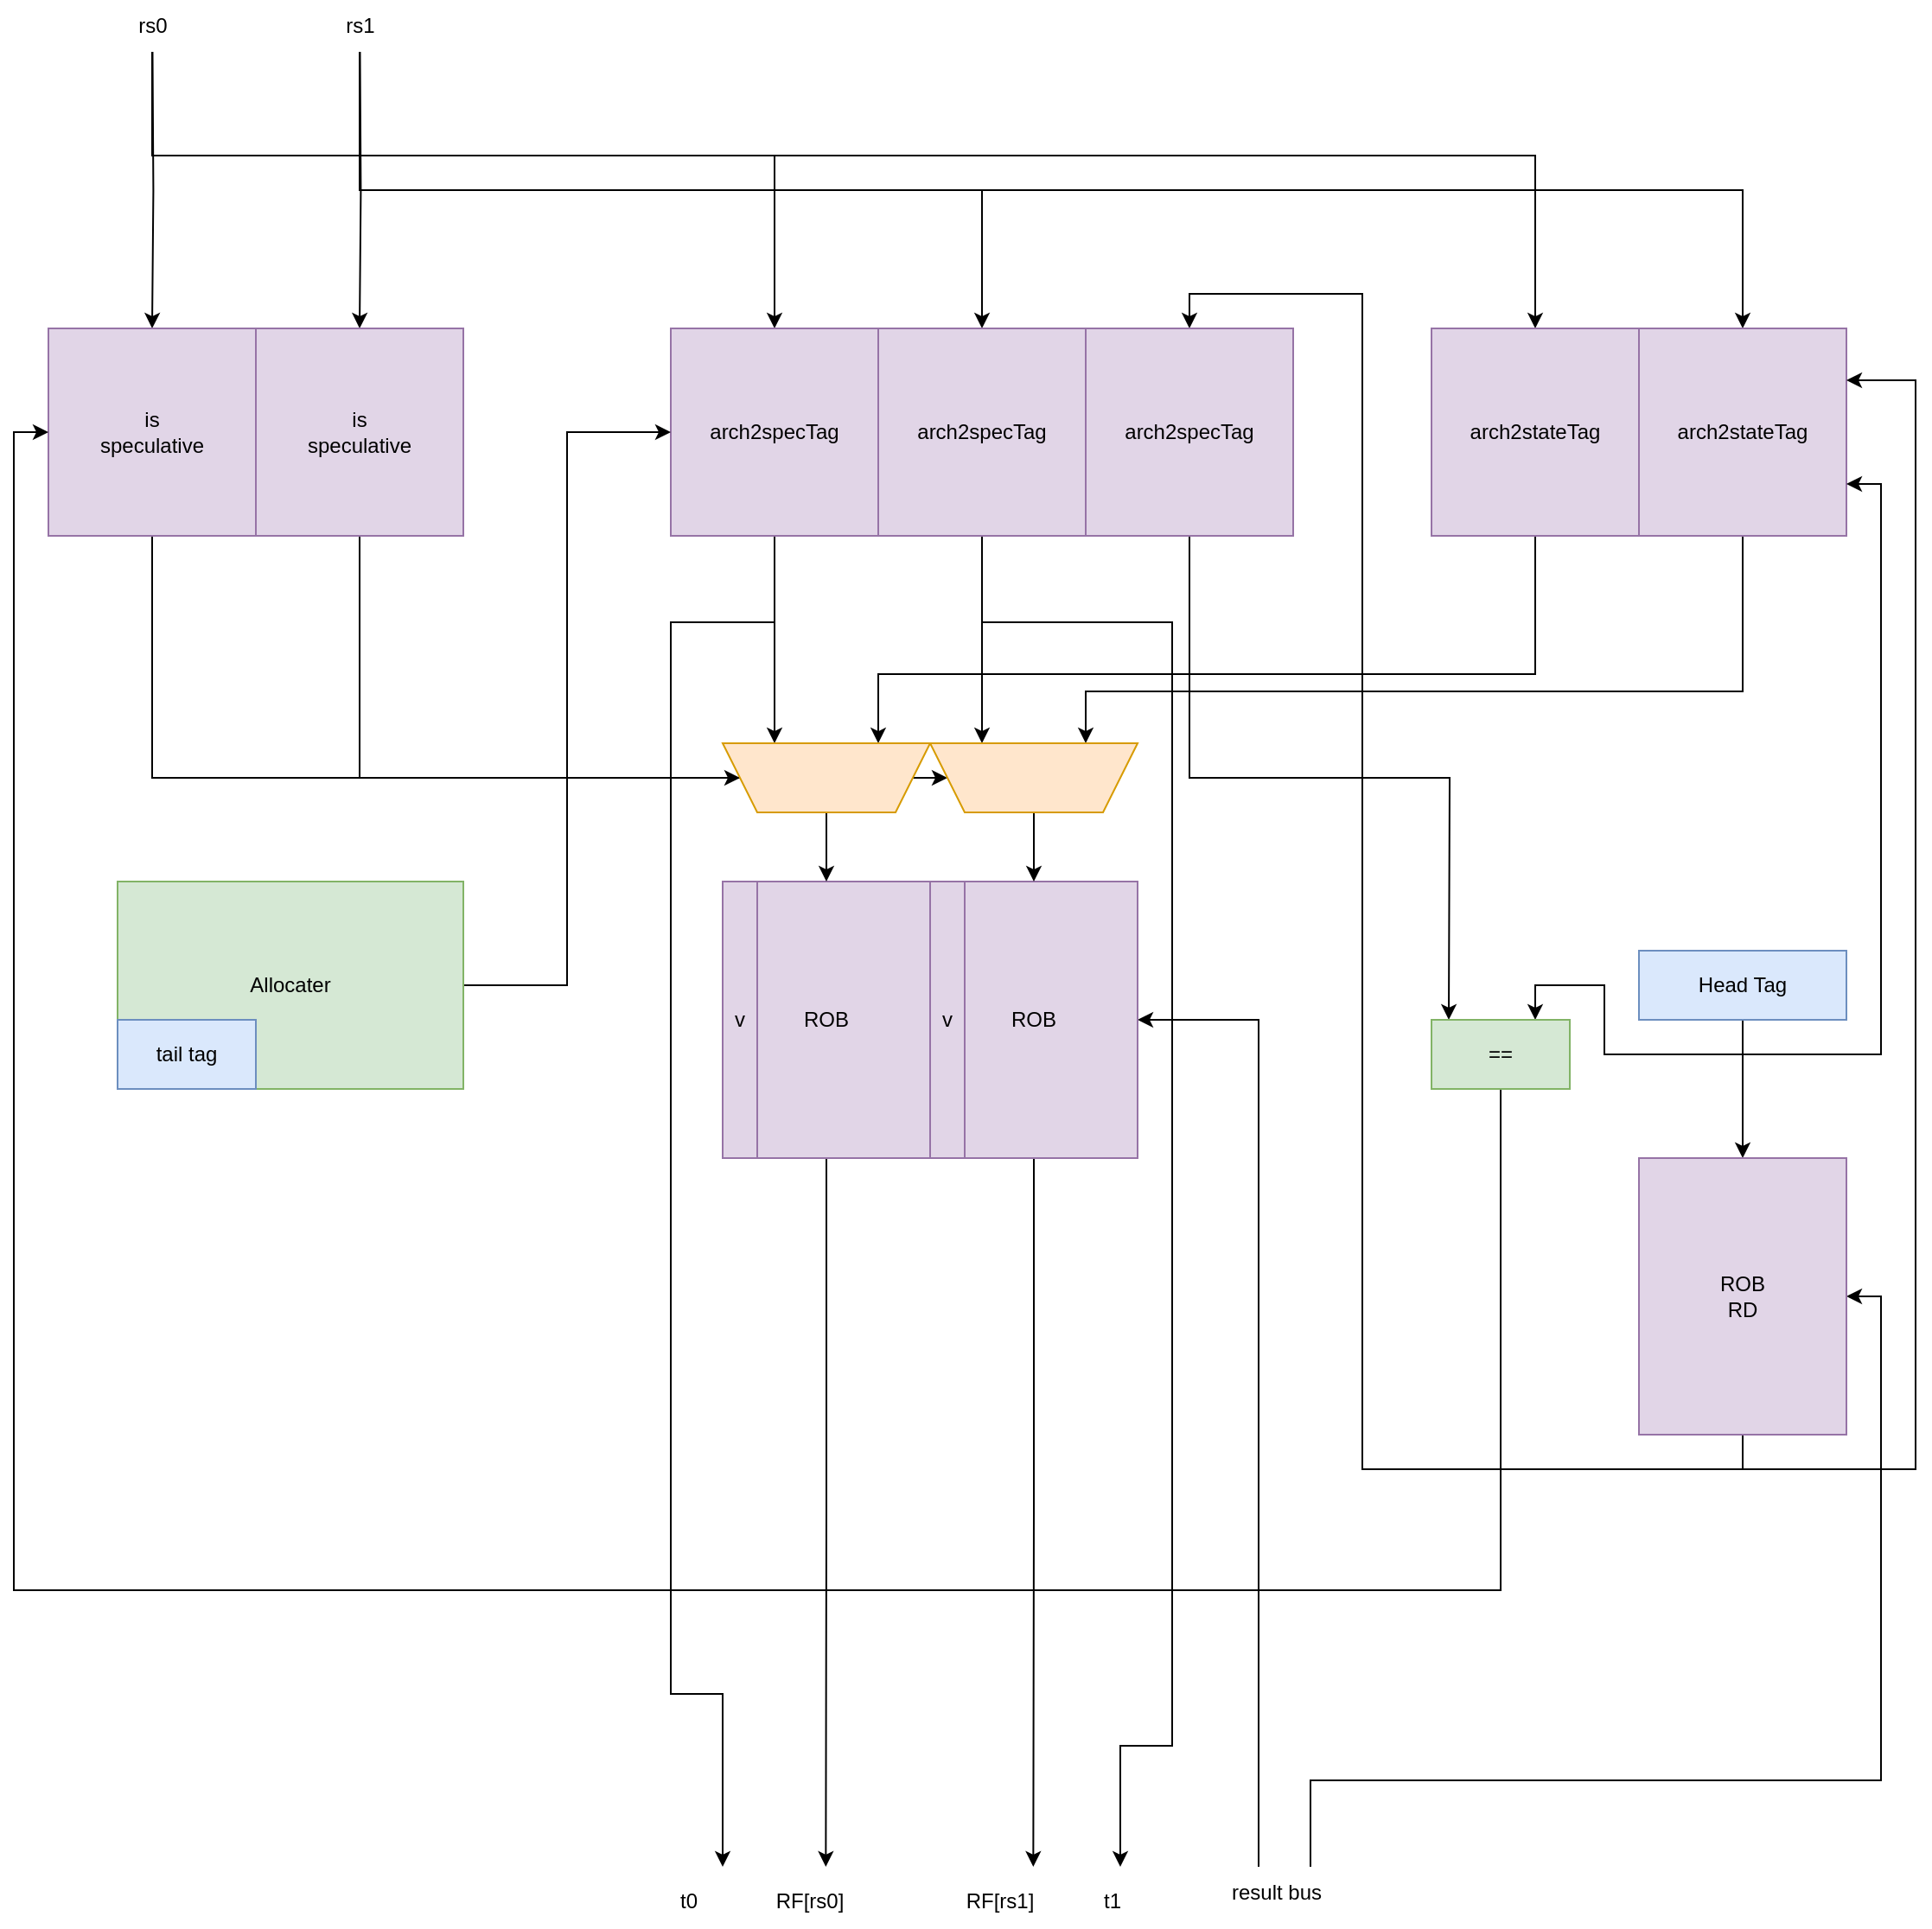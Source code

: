 <mxfile version="20.7.4" type="device"><diagram id="__g0TfonTzCmBBWyso2h" name="Page-1"><mxGraphModel dx="2064" dy="1391" grid="1" gridSize="10" guides="1" tooltips="1" connect="1" arrows="1" fold="1" page="1" pageScale="1" pageWidth="850" pageHeight="1100" math="0" shadow="0"><root><mxCell id="0"/><mxCell id="1" parent="0"/><mxCell id="tqnIGq4WiTAeDfq6kXuu-5" style="edgeStyle=orthogonalEdgeStyle;rounded=0;orthogonalLoop=1;jettySize=auto;html=1;exitX=0.5;exitY=0;exitDx=0;exitDy=0;entryX=0.5;entryY=0;entryDx=0;entryDy=0;" edge="1" parent="1" target="tqnIGq4WiTAeDfq6kXuu-1"><mxGeometry relative="1" as="geometry"><mxPoint x="340.238" y="320" as="sourcePoint"/></mxGeometry></mxCell><mxCell id="tqnIGq4WiTAeDfq6kXuu-25" style="edgeStyle=orthogonalEdgeStyle;rounded=0;orthogonalLoop=1;jettySize=auto;html=1;exitX=0.5;exitY=1;exitDx=0;exitDy=0;entryX=1;entryY=0.5;entryDx=0;entryDy=0;" edge="1" parent="1" source="tqnIGq4WiTAeDfq6kXuu-1" target="tqnIGq4WiTAeDfq6kXuu-21"><mxGeometry relative="1" as="geometry"><Array as="points"><mxPoint x="340" y="740"/></Array></mxGeometry></mxCell><mxCell id="tqnIGq4WiTAeDfq6kXuu-1" value="is&lt;br&gt;speculative" style="rounded=0;whiteSpace=wrap;html=1;fillColor=#e1d5e7;strokeColor=#9673a6;" vertex="1" parent="1"><mxGeometry x="280" y="480" width="120" height="120" as="geometry"/></mxCell><mxCell id="tqnIGq4WiTAeDfq6kXuu-13" style="edgeStyle=orthogonalEdgeStyle;rounded=0;orthogonalLoop=1;jettySize=auto;html=1;entryX=0.5;entryY=0;entryDx=0;entryDy=0;" edge="1" parent="1" source="tqnIGq4WiTAeDfq6kXuu-11" target="tqnIGq4WiTAeDfq6kXuu-2"><mxGeometry relative="1" as="geometry"><Array as="points"><mxPoint x="220" y="380"/><mxPoint x="580" y="380"/></Array></mxGeometry></mxCell><mxCell id="tqnIGq4WiTAeDfq6kXuu-26" style="edgeStyle=orthogonalEdgeStyle;rounded=0;orthogonalLoop=1;jettySize=auto;html=1;exitX=0.5;exitY=1;exitDx=0;exitDy=0;entryX=0.75;entryY=1;entryDx=0;entryDy=0;" edge="1" parent="1" source="tqnIGq4WiTAeDfq6kXuu-2" target="tqnIGq4WiTAeDfq6kXuu-20"><mxGeometry relative="1" as="geometry"/></mxCell><mxCell id="tqnIGq4WiTAeDfq6kXuu-53" style="edgeStyle=orthogonalEdgeStyle;rounded=0;orthogonalLoop=1;jettySize=auto;html=1;exitX=0.5;exitY=1;exitDx=0;exitDy=0;" edge="1" parent="1" source="tqnIGq4WiTAeDfq6kXuu-2"><mxGeometry relative="1" as="geometry"><mxPoint x="550.0" y="1370" as="targetPoint"/><Array as="points"><mxPoint x="580" y="650"/><mxPoint x="520" y="650"/><mxPoint x="520" y="1270"/><mxPoint x="550" y="1270"/></Array></mxGeometry></mxCell><mxCell id="tqnIGq4WiTAeDfq6kXuu-2" value="arch2specTag" style="rounded=0;whiteSpace=wrap;html=1;fillColor=#e1d5e7;strokeColor=#9673a6;" vertex="1" parent="1"><mxGeometry x="520" y="480" width="120" height="120" as="geometry"/></mxCell><mxCell id="tqnIGq4WiTAeDfq6kXuu-15" style="edgeStyle=orthogonalEdgeStyle;rounded=0;orthogonalLoop=1;jettySize=auto;html=1;entryX=0.5;entryY=0;entryDx=0;entryDy=0;" edge="1" parent="1" source="tqnIGq4WiTAeDfq6kXuu-11" target="tqnIGq4WiTAeDfq6kXuu-3"><mxGeometry relative="1" as="geometry"><Array as="points"><mxPoint x="220" y="380"/><mxPoint x="1020" y="380"/></Array></mxGeometry></mxCell><mxCell id="tqnIGq4WiTAeDfq6kXuu-27" style="edgeStyle=orthogonalEdgeStyle;rounded=0;orthogonalLoop=1;jettySize=auto;html=1;exitX=0.5;exitY=1;exitDx=0;exitDy=0;entryX=0.25;entryY=1;entryDx=0;entryDy=0;" edge="1" parent="1" source="tqnIGq4WiTAeDfq6kXuu-3" target="tqnIGq4WiTAeDfq6kXuu-20"><mxGeometry relative="1" as="geometry"><Array as="points"><mxPoint x="1020" y="680"/><mxPoint x="640" y="680"/></Array></mxGeometry></mxCell><mxCell id="tqnIGq4WiTAeDfq6kXuu-3" value="arch2stateTag" style="rounded=0;whiteSpace=wrap;html=1;fillColor=#e1d5e7;strokeColor=#9673a6;" vertex="1" parent="1"><mxGeometry x="960" y="480" width="120" height="120" as="geometry"/></mxCell><mxCell id="tqnIGq4WiTAeDfq6kXuu-14" style="edgeStyle=orthogonalEdgeStyle;rounded=0;orthogonalLoop=1;jettySize=auto;html=1;exitX=0.5;exitY=1;exitDx=0;exitDy=0;entryX=0.5;entryY=0;entryDx=0;entryDy=0;exitPerimeter=0;" edge="1" parent="1" source="tqnIGq4WiTAeDfq6kXuu-12" target="tqnIGq4WiTAeDfq6kXuu-6"><mxGeometry relative="1" as="geometry"/></mxCell><mxCell id="tqnIGq4WiTAeDfq6kXuu-28" style="edgeStyle=orthogonalEdgeStyle;rounded=0;orthogonalLoop=1;jettySize=auto;html=1;exitX=0.5;exitY=1;exitDx=0;exitDy=0;entryX=0.75;entryY=1;entryDx=0;entryDy=0;" edge="1" parent="1" source="tqnIGq4WiTAeDfq6kXuu-6" target="tqnIGq4WiTAeDfq6kXuu-21"><mxGeometry relative="1" as="geometry"/></mxCell><mxCell id="tqnIGq4WiTAeDfq6kXuu-58" style="edgeStyle=orthogonalEdgeStyle;rounded=0;orthogonalLoop=1;jettySize=auto;html=1;exitX=0.5;exitY=1;exitDx=0;exitDy=0;" edge="1" parent="1" source="tqnIGq4WiTAeDfq6kXuu-6"><mxGeometry relative="1" as="geometry"><mxPoint x="780" y="1370" as="targetPoint"/><Array as="points"><mxPoint x="700" y="650"/><mxPoint x="810" y="650"/><mxPoint x="810" y="1300"/><mxPoint x="780" y="1300"/></Array></mxGeometry></mxCell><mxCell id="tqnIGq4WiTAeDfq6kXuu-6" value="arch2specTag" style="rounded=0;whiteSpace=wrap;html=1;fillColor=#e1d5e7;strokeColor=#9673a6;" vertex="1" parent="1"><mxGeometry x="640" y="480" width="120" height="120" as="geometry"/></mxCell><mxCell id="tqnIGq4WiTAeDfq6kXuu-16" style="edgeStyle=orthogonalEdgeStyle;rounded=0;orthogonalLoop=1;jettySize=auto;html=1;entryX=0.5;entryY=0;entryDx=0;entryDy=0;" edge="1" parent="1" source="tqnIGq4WiTAeDfq6kXuu-12" target="tqnIGq4WiTAeDfq6kXuu-7"><mxGeometry relative="1" as="geometry"><Array as="points"><mxPoint x="340" y="400"/><mxPoint x="1140" y="400"/></Array></mxGeometry></mxCell><mxCell id="tqnIGq4WiTAeDfq6kXuu-29" style="edgeStyle=orthogonalEdgeStyle;rounded=0;orthogonalLoop=1;jettySize=auto;html=1;exitX=0.5;exitY=1;exitDx=0;exitDy=0;entryX=0.25;entryY=1;entryDx=0;entryDy=0;" edge="1" parent="1" source="tqnIGq4WiTAeDfq6kXuu-7" target="tqnIGq4WiTAeDfq6kXuu-21"><mxGeometry relative="1" as="geometry"><Array as="points"><mxPoint x="1140" y="690"/><mxPoint x="760" y="690"/></Array></mxGeometry></mxCell><mxCell id="tqnIGq4WiTAeDfq6kXuu-7" value="arch2stateTag" style="rounded=0;whiteSpace=wrap;html=1;fillColor=#e1d5e7;strokeColor=#9673a6;" vertex="1" parent="1"><mxGeometry x="1080" y="480" width="120" height="120" as="geometry"/></mxCell><mxCell id="tqnIGq4WiTAeDfq6kXuu-10" style="edgeStyle=orthogonalEdgeStyle;rounded=0;orthogonalLoop=1;jettySize=auto;html=1;exitX=0.5;exitY=0;exitDx=0;exitDy=0;entryX=0.5;entryY=0;entryDx=0;entryDy=0;" edge="1" parent="1" target="tqnIGq4WiTAeDfq6kXuu-8"><mxGeometry relative="1" as="geometry"><mxPoint x="220.238" y="320" as="sourcePoint"/></mxGeometry></mxCell><mxCell id="tqnIGq4WiTAeDfq6kXuu-24" style="edgeStyle=orthogonalEdgeStyle;rounded=0;orthogonalLoop=1;jettySize=auto;html=1;exitX=0.5;exitY=1;exitDx=0;exitDy=0;entryX=1;entryY=0.5;entryDx=0;entryDy=0;" edge="1" parent="1" source="tqnIGq4WiTAeDfq6kXuu-8" target="tqnIGq4WiTAeDfq6kXuu-20"><mxGeometry relative="1" as="geometry"><Array as="points"><mxPoint x="220" y="740"/></Array></mxGeometry></mxCell><mxCell id="tqnIGq4WiTAeDfq6kXuu-8" value="is&lt;br&gt;speculative" style="rounded=0;whiteSpace=wrap;html=1;fillColor=#e1d5e7;strokeColor=#9673a6;" vertex="1" parent="1"><mxGeometry x="160" y="480" width="120" height="120" as="geometry"/></mxCell><mxCell id="tqnIGq4WiTAeDfq6kXuu-11" value="rs0" style="text;html=1;align=center;verticalAlign=middle;resizable=0;points=[];autosize=1;strokeColor=none;fillColor=none;" vertex="1" parent="1"><mxGeometry x="200" y="290" width="40" height="30" as="geometry"/></mxCell><mxCell id="tqnIGq4WiTAeDfq6kXuu-12" value="rs1" style="text;html=1;align=center;verticalAlign=middle;resizable=0;points=[];autosize=1;strokeColor=none;fillColor=none;" vertex="1" parent="1"><mxGeometry x="320" y="290" width="40" height="30" as="geometry"/></mxCell><mxCell id="tqnIGq4WiTAeDfq6kXuu-43" style="edgeStyle=orthogonalEdgeStyle;rounded=0;orthogonalLoop=1;jettySize=auto;html=1;exitX=0.5;exitY=1;exitDx=0;exitDy=0;" edge="1" parent="1" source="tqnIGq4WiTAeDfq6kXuu-17"><mxGeometry relative="1" as="geometry"><mxPoint x="609.667" y="1370" as="targetPoint"/></mxGeometry></mxCell><mxCell id="tqnIGq4WiTAeDfq6kXuu-17" value="ROB" style="rounded=0;whiteSpace=wrap;html=1;fillColor=#e1d5e7;strokeColor=#9673a6;" vertex="1" parent="1"><mxGeometry x="550" y="800" width="120" height="160" as="geometry"/></mxCell><mxCell id="tqnIGq4WiTAeDfq6kXuu-44" style="edgeStyle=orthogonalEdgeStyle;rounded=0;orthogonalLoop=1;jettySize=auto;html=1;exitX=0.5;exitY=1;exitDx=0;exitDy=0;" edge="1" parent="1" source="tqnIGq4WiTAeDfq6kXuu-18"><mxGeometry relative="1" as="geometry"><mxPoint x="729.667" y="1370" as="targetPoint"/></mxGeometry></mxCell><mxCell id="tqnIGq4WiTAeDfq6kXuu-45" style="edgeStyle=orthogonalEdgeStyle;rounded=0;orthogonalLoop=1;jettySize=auto;html=1;exitX=1;exitY=0.5;exitDx=0;exitDy=0;entryX=1;entryY=0.5;entryDx=0;entryDy=0;" edge="1" parent="1" target="tqnIGq4WiTAeDfq6kXuu-18"><mxGeometry relative="1" as="geometry"><mxPoint x="860" y="1370" as="sourcePoint"/><Array as="points"><mxPoint x="860" y="880"/></Array></mxGeometry></mxCell><mxCell id="tqnIGq4WiTAeDfq6kXuu-18" value="ROB" style="rounded=0;whiteSpace=wrap;html=1;fillColor=#e1d5e7;strokeColor=#9673a6;" vertex="1" parent="1"><mxGeometry x="670" y="800" width="120" height="160" as="geometry"/></mxCell><mxCell id="tqnIGq4WiTAeDfq6kXuu-22" style="edgeStyle=orthogonalEdgeStyle;rounded=0;orthogonalLoop=1;jettySize=auto;html=1;exitX=0.5;exitY=0;exitDx=0;exitDy=0;entryX=0.5;entryY=0;entryDx=0;entryDy=0;" edge="1" parent="1" source="tqnIGq4WiTAeDfq6kXuu-20" target="tqnIGq4WiTAeDfq6kXuu-17"><mxGeometry relative="1" as="geometry"/></mxCell><mxCell id="tqnIGq4WiTAeDfq6kXuu-20" value="" style="shape=trapezoid;perimeter=trapezoidPerimeter;whiteSpace=wrap;html=1;fixedSize=1;direction=west;fillColor=#ffe6cc;strokeColor=#d79b00;" vertex="1" parent="1"><mxGeometry x="550" y="720" width="120" height="40" as="geometry"/></mxCell><mxCell id="tqnIGq4WiTAeDfq6kXuu-23" style="edgeStyle=orthogonalEdgeStyle;rounded=0;orthogonalLoop=1;jettySize=auto;html=1;exitX=0.5;exitY=0;exitDx=0;exitDy=0;entryX=0.5;entryY=0;entryDx=0;entryDy=0;" edge="1" parent="1" source="tqnIGq4WiTAeDfq6kXuu-21" target="tqnIGq4WiTAeDfq6kXuu-18"><mxGeometry relative="1" as="geometry"/></mxCell><mxCell id="tqnIGq4WiTAeDfq6kXuu-21" value="" style="shape=trapezoid;perimeter=trapezoidPerimeter;whiteSpace=wrap;html=1;fixedSize=1;direction=west;fillColor=#ffe6cc;strokeColor=#d79b00;" vertex="1" parent="1"><mxGeometry x="670" y="720" width="120" height="40" as="geometry"/></mxCell><mxCell id="tqnIGq4WiTAeDfq6kXuu-32" style="edgeStyle=orthogonalEdgeStyle;rounded=0;orthogonalLoop=1;jettySize=auto;html=1;exitX=0.5;exitY=1;exitDx=0;exitDy=0;entryX=0.5;entryY=0;entryDx=0;entryDy=0;" edge="1" parent="1" source="tqnIGq4WiTAeDfq6kXuu-30" target="tqnIGq4WiTAeDfq6kXuu-31"><mxGeometry relative="1" as="geometry"/></mxCell><mxCell id="tqnIGq4WiTAeDfq6kXuu-34" style="edgeStyle=orthogonalEdgeStyle;rounded=0;orthogonalLoop=1;jettySize=auto;html=1;exitX=0.5;exitY=1;exitDx=0;exitDy=0;entryX=1;entryY=0.75;entryDx=0;entryDy=0;" edge="1" parent="1" source="tqnIGq4WiTAeDfq6kXuu-30" target="tqnIGq4WiTAeDfq6kXuu-7"><mxGeometry relative="1" as="geometry"><Array as="points"><mxPoint x="1140" y="900"/><mxPoint x="1220" y="900"/><mxPoint x="1220" y="570"/></Array></mxGeometry></mxCell><mxCell id="tqnIGq4WiTAeDfq6kXuu-39" style="edgeStyle=orthogonalEdgeStyle;rounded=0;orthogonalLoop=1;jettySize=auto;html=1;exitX=0.5;exitY=1;exitDx=0;exitDy=0;entryX=0.75;entryY=0;entryDx=0;entryDy=0;" edge="1" parent="1" source="tqnIGq4WiTAeDfq6kXuu-30" target="tqnIGq4WiTAeDfq6kXuu-38"><mxGeometry relative="1" as="geometry"/></mxCell><mxCell id="tqnIGq4WiTAeDfq6kXuu-30" value="Head Tag" style="rounded=0;whiteSpace=wrap;html=1;fillColor=#dae8fc;strokeColor=#6c8ebf;" vertex="1" parent="1"><mxGeometry x="1080" y="840" width="120" height="40" as="geometry"/></mxCell><mxCell id="tqnIGq4WiTAeDfq6kXuu-33" style="edgeStyle=orthogonalEdgeStyle;rounded=0;orthogonalLoop=1;jettySize=auto;html=1;exitX=0.5;exitY=1;exitDx=0;exitDy=0;entryX=1;entryY=0.25;entryDx=0;entryDy=0;" edge="1" parent="1" source="tqnIGq4WiTAeDfq6kXuu-31" target="tqnIGq4WiTAeDfq6kXuu-7"><mxGeometry relative="1" as="geometry"><Array as="points"><mxPoint x="1140" y="1140"/><mxPoint x="1240" y="1140"/><mxPoint x="1240" y="510"/></Array></mxGeometry></mxCell><mxCell id="tqnIGq4WiTAeDfq6kXuu-36" style="edgeStyle=orthogonalEdgeStyle;rounded=0;orthogonalLoop=1;jettySize=auto;html=1;exitX=0.5;exitY=1;exitDx=0;exitDy=0;entryX=0.5;entryY=0;entryDx=0;entryDy=0;" edge="1" parent="1" source="tqnIGq4WiTAeDfq6kXuu-31" target="tqnIGq4WiTAeDfq6kXuu-35"><mxGeometry relative="1" as="geometry"><Array as="points"><mxPoint x="1140" y="1140"/><mxPoint x="920" y="1140"/><mxPoint x="920" y="460"/><mxPoint x="820" y="460"/></Array></mxGeometry></mxCell><mxCell id="tqnIGq4WiTAeDfq6kXuu-46" style="edgeStyle=orthogonalEdgeStyle;rounded=0;orthogonalLoop=1;jettySize=auto;html=1;exitX=1;exitY=0.5;exitDx=0;exitDy=0;entryX=1;entryY=0.5;entryDx=0;entryDy=0;" edge="1" parent="1" target="tqnIGq4WiTAeDfq6kXuu-31"><mxGeometry relative="1" as="geometry"><mxPoint x="890" y="1370" as="sourcePoint"/><Array as="points"><mxPoint x="890" y="1320"/><mxPoint x="1220" y="1320"/><mxPoint x="1220" y="1040"/></Array></mxGeometry></mxCell><mxCell id="tqnIGq4WiTAeDfq6kXuu-31" value="ROB&lt;br&gt;RD" style="rounded=0;whiteSpace=wrap;html=1;fillColor=#e1d5e7;strokeColor=#9673a6;" vertex="1" parent="1"><mxGeometry x="1080" y="960" width="120" height="160" as="geometry"/></mxCell><mxCell id="tqnIGq4WiTAeDfq6kXuu-37" style="edgeStyle=orthogonalEdgeStyle;rounded=0;orthogonalLoop=1;jettySize=auto;html=1;exitX=0.5;exitY=1;exitDx=0;exitDy=0;" edge="1" parent="1" source="tqnIGq4WiTAeDfq6kXuu-35"><mxGeometry relative="1" as="geometry"><mxPoint x="970" y="880" as="targetPoint"/></mxGeometry></mxCell><mxCell id="tqnIGq4WiTAeDfq6kXuu-35" value="arch2specTag" style="rounded=0;whiteSpace=wrap;html=1;fillColor=#e1d5e7;strokeColor=#9673a6;" vertex="1" parent="1"><mxGeometry x="760" y="480" width="120" height="120" as="geometry"/></mxCell><mxCell id="tqnIGq4WiTAeDfq6kXuu-40" style="edgeStyle=orthogonalEdgeStyle;rounded=0;orthogonalLoop=1;jettySize=auto;html=1;exitX=0.5;exitY=1;exitDx=0;exitDy=0;entryX=0;entryY=0.5;entryDx=0;entryDy=0;" edge="1" parent="1" source="tqnIGq4WiTAeDfq6kXuu-38" target="tqnIGq4WiTAeDfq6kXuu-8"><mxGeometry relative="1" as="geometry"><Array as="points"><mxPoint x="1000" y="1210"/><mxPoint x="140" y="1210"/><mxPoint x="140" y="540"/></Array></mxGeometry></mxCell><mxCell id="tqnIGq4WiTAeDfq6kXuu-38" value="==" style="rounded=0;whiteSpace=wrap;html=1;fillColor=#d5e8d4;strokeColor=#82b366;" vertex="1" parent="1"><mxGeometry x="960" y="880" width="80" height="40" as="geometry"/></mxCell><mxCell id="tqnIGq4WiTAeDfq6kXuu-42" style="edgeStyle=orthogonalEdgeStyle;rounded=0;orthogonalLoop=1;jettySize=auto;html=1;exitX=1;exitY=0.5;exitDx=0;exitDy=0;entryX=0;entryY=0.5;entryDx=0;entryDy=0;" edge="1" parent="1" source="tqnIGq4WiTAeDfq6kXuu-41" target="tqnIGq4WiTAeDfq6kXuu-2"><mxGeometry relative="1" as="geometry"/></mxCell><mxCell id="tqnIGq4WiTAeDfq6kXuu-41" value="Allocater" style="rounded=0;whiteSpace=wrap;html=1;fillColor=#d5e8d4;strokeColor=#82b366;" vertex="1" parent="1"><mxGeometry x="200" y="800" width="200" height="120" as="geometry"/></mxCell><mxCell id="tqnIGq4WiTAeDfq6kXuu-47" value="result bus" style="text;html=1;align=center;verticalAlign=middle;resizable=0;points=[];autosize=1;strokeColor=none;fillColor=none;" vertex="1" parent="1"><mxGeometry x="830" y="1370" width="80" height="30" as="geometry"/></mxCell><mxCell id="tqnIGq4WiTAeDfq6kXuu-48" value="tail tag" style="rounded=0;whiteSpace=wrap;html=1;fillColor=#dae8fc;strokeColor=#6c8ebf;" vertex="1" parent="1"><mxGeometry x="200" y="880" width="80" height="40" as="geometry"/></mxCell><mxCell id="tqnIGq4WiTAeDfq6kXuu-50" value="v" style="rounded=0;whiteSpace=wrap;html=1;fillColor=#e1d5e7;strokeColor=#9673a6;" vertex="1" parent="1"><mxGeometry x="550" y="800" width="20" height="160" as="geometry"/></mxCell><mxCell id="tqnIGq4WiTAeDfq6kXuu-51" value="v" style="rounded=0;whiteSpace=wrap;html=1;fillColor=#e1d5e7;strokeColor=#9673a6;" vertex="1" parent="1"><mxGeometry x="670" y="800" width="20" height="160" as="geometry"/></mxCell><mxCell id="tqnIGq4WiTAeDfq6kXuu-56" value="t0" style="text;html=1;align=center;verticalAlign=middle;resizable=0;points=[];autosize=1;strokeColor=none;fillColor=none;" vertex="1" parent="1"><mxGeometry x="515" y="1375" width="30" height="30" as="geometry"/></mxCell><mxCell id="tqnIGq4WiTAeDfq6kXuu-57" value="RF[rs0]" style="text;html=1;align=center;verticalAlign=middle;resizable=0;points=[];autosize=1;strokeColor=none;fillColor=none;" vertex="1" parent="1"><mxGeometry x="570" y="1375" width="60" height="30" as="geometry"/></mxCell><mxCell id="tqnIGq4WiTAeDfq6kXuu-59" value="RF[rs1]" style="text;html=1;align=center;verticalAlign=middle;resizable=0;points=[];autosize=1;strokeColor=none;fillColor=none;" vertex="1" parent="1"><mxGeometry x="680" y="1375" width="60" height="30" as="geometry"/></mxCell><mxCell id="tqnIGq4WiTAeDfq6kXuu-60" value="t1" style="text;html=1;align=center;verticalAlign=middle;resizable=0;points=[];autosize=1;strokeColor=none;fillColor=none;" vertex="1" parent="1"><mxGeometry x="760" y="1375" width="30" height="30" as="geometry"/></mxCell></root></mxGraphModel></diagram></mxfile>